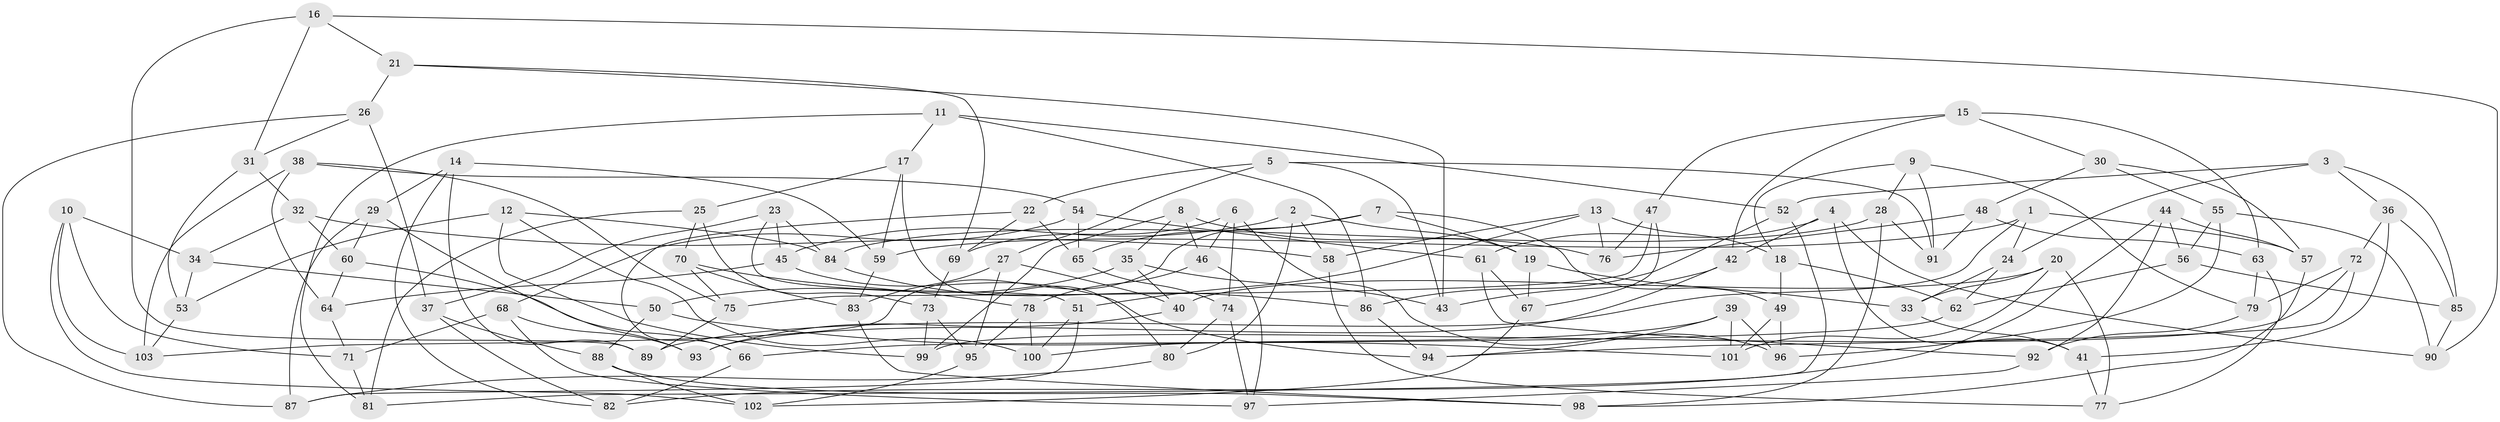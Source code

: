 // Generated by graph-tools (version 1.1) at 2025/11/02/27/25 16:11:48]
// undirected, 103 vertices, 206 edges
graph export_dot {
graph [start="1"]
  node [color=gray90,style=filled];
  1;
  2;
  3;
  4;
  5;
  6;
  7;
  8;
  9;
  10;
  11;
  12;
  13;
  14;
  15;
  16;
  17;
  18;
  19;
  20;
  21;
  22;
  23;
  24;
  25;
  26;
  27;
  28;
  29;
  30;
  31;
  32;
  33;
  34;
  35;
  36;
  37;
  38;
  39;
  40;
  41;
  42;
  43;
  44;
  45;
  46;
  47;
  48;
  49;
  50;
  51;
  52;
  53;
  54;
  55;
  56;
  57;
  58;
  59;
  60;
  61;
  62;
  63;
  64;
  65;
  66;
  67;
  68;
  69;
  70;
  71;
  72;
  73;
  74;
  75;
  76;
  77;
  78;
  79;
  80;
  81;
  82;
  83;
  84;
  85;
  86;
  87;
  88;
  89;
  90;
  91;
  92;
  93;
  94;
  95;
  96;
  97;
  98;
  99;
  100;
  101;
  102;
  103;
  1 -- 24;
  1 -- 57;
  1 -- 59;
  1 -- 89;
  2 -- 80;
  2 -- 45;
  2 -- 58;
  2 -- 19;
  3 -- 85;
  3 -- 52;
  3 -- 24;
  3 -- 36;
  4 -- 41;
  4 -- 42;
  4 -- 90;
  4 -- 61;
  5 -- 22;
  5 -- 27;
  5 -- 43;
  5 -- 91;
  6 -- 46;
  6 -- 96;
  6 -- 69;
  6 -- 74;
  7 -- 65;
  7 -- 103;
  7 -- 19;
  7 -- 49;
  8 -- 46;
  8 -- 35;
  8 -- 76;
  8 -- 99;
  9 -- 79;
  9 -- 91;
  9 -- 18;
  9 -- 28;
  10 -- 102;
  10 -- 71;
  10 -- 103;
  10 -- 34;
  11 -- 86;
  11 -- 17;
  11 -- 81;
  11 -- 52;
  12 -- 84;
  12 -- 99;
  12 -- 53;
  12 -- 100;
  13 -- 51;
  13 -- 76;
  13 -- 18;
  13 -- 58;
  14 -- 29;
  14 -- 59;
  14 -- 89;
  14 -- 82;
  15 -- 30;
  15 -- 42;
  15 -- 47;
  15 -- 63;
  16 -- 89;
  16 -- 31;
  16 -- 90;
  16 -- 21;
  17 -- 25;
  17 -- 59;
  17 -- 80;
  18 -- 49;
  18 -- 62;
  19 -- 67;
  19 -- 33;
  20 -- 101;
  20 -- 33;
  20 -- 77;
  20 -- 40;
  21 -- 26;
  21 -- 69;
  21 -- 43;
  22 -- 65;
  22 -- 69;
  22 -- 66;
  23 -- 84;
  23 -- 37;
  23 -- 51;
  23 -- 45;
  24 -- 62;
  24 -- 33;
  25 -- 81;
  25 -- 70;
  25 -- 73;
  26 -- 37;
  26 -- 31;
  26 -- 87;
  27 -- 40;
  27 -- 83;
  27 -- 95;
  28 -- 84;
  28 -- 98;
  28 -- 91;
  29 -- 60;
  29 -- 93;
  29 -- 87;
  30 -- 48;
  30 -- 55;
  30 -- 57;
  31 -- 53;
  31 -- 32;
  32 -- 34;
  32 -- 60;
  32 -- 58;
  33 -- 41;
  34 -- 50;
  34 -- 53;
  35 -- 40;
  35 -- 43;
  35 -- 50;
  36 -- 41;
  36 -- 72;
  36 -- 85;
  37 -- 88;
  37 -- 82;
  38 -- 103;
  38 -- 64;
  38 -- 54;
  38 -- 75;
  39 -- 100;
  39 -- 96;
  39 -- 94;
  39 -- 101;
  40 -- 93;
  41 -- 77;
  42 -- 43;
  42 -- 93;
  44 -- 92;
  44 -- 57;
  44 -- 56;
  44 -- 82;
  45 -- 94;
  45 -- 64;
  46 -- 78;
  46 -- 97;
  47 -- 75;
  47 -- 67;
  47 -- 76;
  48 -- 76;
  48 -- 91;
  48 -- 63;
  49 -- 96;
  49 -- 101;
  50 -- 88;
  50 -- 101;
  51 -- 87;
  51 -- 100;
  52 -- 86;
  52 -- 81;
  53 -- 103;
  54 -- 61;
  54 -- 65;
  54 -- 68;
  55 -- 96;
  55 -- 56;
  55 -- 90;
  56 -- 62;
  56 -- 85;
  57 -- 98;
  58 -- 77;
  59 -- 83;
  60 -- 64;
  60 -- 66;
  61 -- 92;
  61 -- 67;
  62 -- 66;
  63 -- 77;
  63 -- 79;
  64 -- 71;
  65 -- 74;
  66 -- 82;
  67 -- 102;
  68 -- 71;
  68 -- 93;
  68 -- 97;
  69 -- 73;
  70 -- 75;
  70 -- 83;
  70 -- 78;
  71 -- 81;
  72 -- 99;
  72 -- 94;
  72 -- 79;
  73 -- 99;
  73 -- 95;
  74 -- 97;
  74 -- 80;
  75 -- 89;
  78 -- 95;
  78 -- 100;
  79 -- 92;
  80 -- 87;
  83 -- 98;
  84 -- 86;
  85 -- 90;
  86 -- 94;
  88 -- 102;
  88 -- 98;
  92 -- 97;
  95 -- 102;
}
